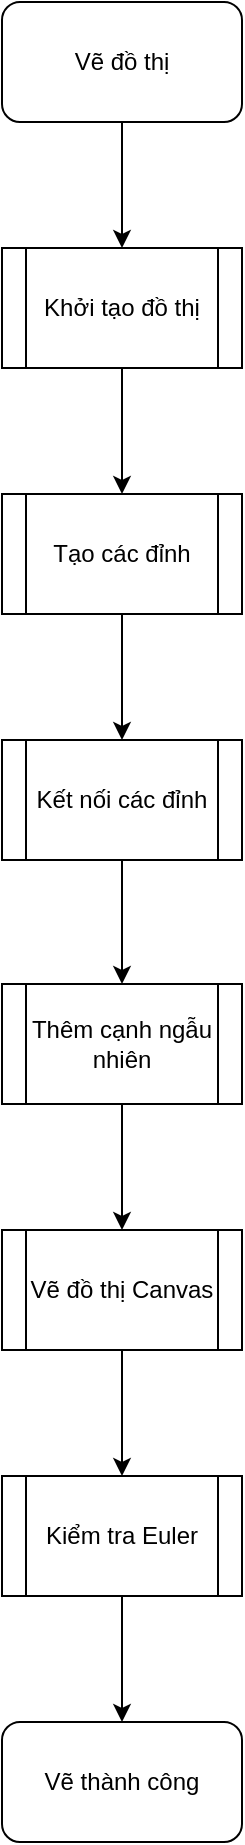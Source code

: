 <mxfile version="24.7.17">
  <diagram name="Page-1" id="KI604NOO1jSl5MEKNSrt">
    <mxGraphModel dx="1434" dy="844" grid="1" gridSize="10" guides="1" tooltips="1" connect="1" arrows="1" fold="1" page="1" pageScale="1" pageWidth="850" pageHeight="1100" math="0" shadow="0">
      <root>
        <mxCell id="0" />
        <mxCell id="1" parent="0" />
        <mxCell id="iFPo0OKM2Bkg96453K7g-10" style="edgeStyle=orthogonalEdgeStyle;rounded=0;orthogonalLoop=1;jettySize=auto;html=1;exitX=0.5;exitY=1;exitDx=0;exitDy=0;entryX=0.5;entryY=0;entryDx=0;entryDy=0;" edge="1" parent="1" source="iFPo0OKM2Bkg96453K7g-1" target="iFPo0OKM2Bkg96453K7g-2">
          <mxGeometry relative="1" as="geometry" />
        </mxCell>
        <mxCell id="iFPo0OKM2Bkg96453K7g-1" value="Vẽ đồ thị" style="rounded=1;whiteSpace=wrap;html=1;" vertex="1" parent="1">
          <mxGeometry x="361" y="30" width="120" height="60" as="geometry" />
        </mxCell>
        <mxCell id="iFPo0OKM2Bkg96453K7g-11" style="edgeStyle=orthogonalEdgeStyle;rounded=0;orthogonalLoop=1;jettySize=auto;html=1;exitX=0.5;exitY=1;exitDx=0;exitDy=0;entryX=0.5;entryY=0;entryDx=0;entryDy=0;" edge="1" parent="1" source="iFPo0OKM2Bkg96453K7g-2" target="iFPo0OKM2Bkg96453K7g-3">
          <mxGeometry relative="1" as="geometry" />
        </mxCell>
        <mxCell id="iFPo0OKM2Bkg96453K7g-2" value="Khởi tạo đồ thị" style="shape=process;whiteSpace=wrap;html=1;backgroundOutline=1;" vertex="1" parent="1">
          <mxGeometry x="361" y="153" width="120" height="60" as="geometry" />
        </mxCell>
        <mxCell id="iFPo0OKM2Bkg96453K7g-12" style="edgeStyle=orthogonalEdgeStyle;rounded=0;orthogonalLoop=1;jettySize=auto;html=1;exitX=0.5;exitY=1;exitDx=0;exitDy=0;entryX=0.5;entryY=0;entryDx=0;entryDy=0;" edge="1" parent="1" source="iFPo0OKM2Bkg96453K7g-3" target="iFPo0OKM2Bkg96453K7g-5">
          <mxGeometry relative="1" as="geometry" />
        </mxCell>
        <mxCell id="iFPo0OKM2Bkg96453K7g-3" value="Tạo các đỉnh" style="shape=process;whiteSpace=wrap;html=1;backgroundOutline=1;" vertex="1" parent="1">
          <mxGeometry x="361" y="276" width="120" height="60" as="geometry" />
        </mxCell>
        <mxCell id="iFPo0OKM2Bkg96453K7g-13" style="edgeStyle=orthogonalEdgeStyle;rounded=0;orthogonalLoop=1;jettySize=auto;html=1;exitX=0.5;exitY=1;exitDx=0;exitDy=0;entryX=0.5;entryY=0;entryDx=0;entryDy=0;" edge="1" parent="1" source="iFPo0OKM2Bkg96453K7g-5" target="iFPo0OKM2Bkg96453K7g-6">
          <mxGeometry relative="1" as="geometry" />
        </mxCell>
        <mxCell id="iFPo0OKM2Bkg96453K7g-5" value="Kết nối các đỉnh" style="shape=process;whiteSpace=wrap;html=1;backgroundOutline=1;" vertex="1" parent="1">
          <mxGeometry x="361" y="399" width="120" height="60" as="geometry" />
        </mxCell>
        <mxCell id="iFPo0OKM2Bkg96453K7g-15" style="edgeStyle=orthogonalEdgeStyle;rounded=0;orthogonalLoop=1;jettySize=auto;html=1;exitX=0.5;exitY=1;exitDx=0;exitDy=0;entryX=0.5;entryY=0;entryDx=0;entryDy=0;" edge="1" parent="1" source="iFPo0OKM2Bkg96453K7g-6" target="iFPo0OKM2Bkg96453K7g-7">
          <mxGeometry relative="1" as="geometry" />
        </mxCell>
        <mxCell id="iFPo0OKM2Bkg96453K7g-6" value="Thêm cạnh ngẫu nhiên" style="shape=process;whiteSpace=wrap;html=1;backgroundOutline=1;" vertex="1" parent="1">
          <mxGeometry x="361" y="521" width="120" height="60" as="geometry" />
        </mxCell>
        <mxCell id="iFPo0OKM2Bkg96453K7g-16" style="edgeStyle=orthogonalEdgeStyle;rounded=0;orthogonalLoop=1;jettySize=auto;html=1;exitX=0.5;exitY=1;exitDx=0;exitDy=0;entryX=0.5;entryY=0;entryDx=0;entryDy=0;" edge="1" parent="1" source="iFPo0OKM2Bkg96453K7g-7" target="iFPo0OKM2Bkg96453K7g-8">
          <mxGeometry relative="1" as="geometry" />
        </mxCell>
        <mxCell id="iFPo0OKM2Bkg96453K7g-7" value="Vẽ đồ thị Canvas" style="shape=process;whiteSpace=wrap;html=1;backgroundOutline=1;" vertex="1" parent="1">
          <mxGeometry x="361" y="644" width="120" height="60" as="geometry" />
        </mxCell>
        <mxCell id="iFPo0OKM2Bkg96453K7g-17" style="edgeStyle=orthogonalEdgeStyle;rounded=0;orthogonalLoop=1;jettySize=auto;html=1;exitX=0.5;exitY=1;exitDx=0;exitDy=0;entryX=0.5;entryY=0;entryDx=0;entryDy=0;" edge="1" parent="1" source="iFPo0OKM2Bkg96453K7g-8" target="iFPo0OKM2Bkg96453K7g-9">
          <mxGeometry relative="1" as="geometry">
            <mxPoint x="360" y="859" as="targetPoint" />
          </mxGeometry>
        </mxCell>
        <mxCell id="iFPo0OKM2Bkg96453K7g-8" value="Kiểm tra Euler" style="shape=process;whiteSpace=wrap;html=1;backgroundOutline=1;" vertex="1" parent="1">
          <mxGeometry x="361" y="767" width="120" height="60" as="geometry" />
        </mxCell>
        <mxCell id="iFPo0OKM2Bkg96453K7g-9" value="Vẽ thành công" style="rounded=1;whiteSpace=wrap;html=1;" vertex="1" parent="1">
          <mxGeometry x="361" y="890" width="120" height="60" as="geometry" />
        </mxCell>
      </root>
    </mxGraphModel>
  </diagram>
</mxfile>
